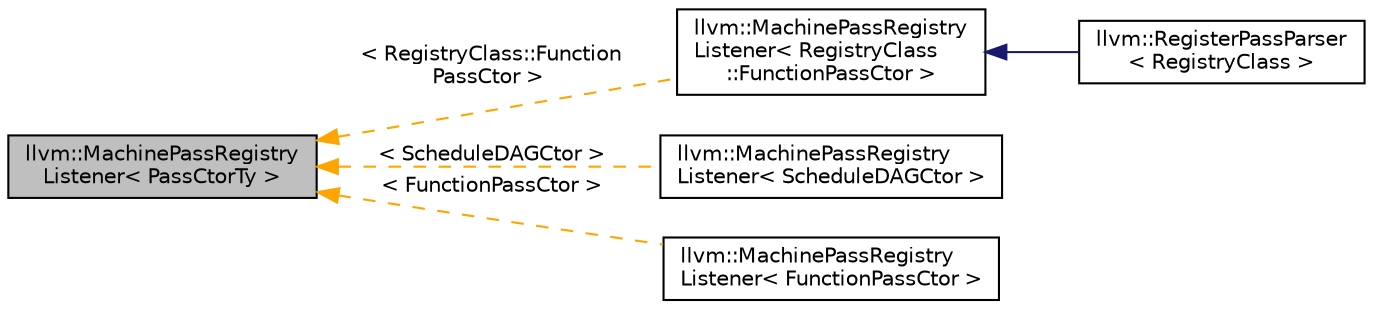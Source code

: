 digraph "llvm::MachinePassRegistryListener&lt; PassCtorTy &gt;"
{
 // LATEX_PDF_SIZE
  bgcolor="transparent";
  edge [fontname="Helvetica",fontsize="10",labelfontname="Helvetica",labelfontsize="10"];
  node [fontname="Helvetica",fontsize="10",shape=record];
  rankdir="LR";
  Node1 [label="llvm::MachinePassRegistry\lListener\< PassCtorTy \>",height=0.2,width=0.4,color="black", fillcolor="grey75", style="filled", fontcolor="black",tooltip="MachinePassRegistryListener - Listener to adds and removals of nodes in registration list."];
  Node1 -> Node2 [dir="back",color="orange",fontsize="10",style="dashed",label=" \< RegistryClass::Function\lPassCtor \>" ,fontname="Helvetica"];
  Node2 [label="llvm::MachinePassRegistry\lListener\< RegistryClass\l::FunctionPassCtor \>",height=0.2,width=0.4,color="black",URL="$classllvm_1_1MachinePassRegistryListener.html",tooltip=" "];
  Node2 -> Node3 [dir="back",color="midnightblue",fontsize="10",style="solid",fontname="Helvetica"];
  Node3 [label="llvm::RegisterPassParser\l\< RegistryClass \>",height=0.2,width=0.4,color="black",URL="$classllvm_1_1RegisterPassParser.html",tooltip="RegisterPassParser class - Handle the addition of new machine passes."];
  Node1 -> Node4 [dir="back",color="orange",fontsize="10",style="dashed",label=" \< ScheduleDAGCtor \>" ,fontname="Helvetica"];
  Node4 [label="llvm::MachinePassRegistry\lListener\< ScheduleDAGCtor \>",height=0.2,width=0.4,color="black",URL="$classllvm_1_1MachinePassRegistryListener.html",tooltip=" "];
  Node1 -> Node5 [dir="back",color="orange",fontsize="10",style="dashed",label=" \< FunctionPassCtor \>" ,fontname="Helvetica"];
  Node5 [label="llvm::MachinePassRegistry\lListener\< FunctionPassCtor \>",height=0.2,width=0.4,color="black",URL="$classllvm_1_1MachinePassRegistryListener.html",tooltip=" "];
}
